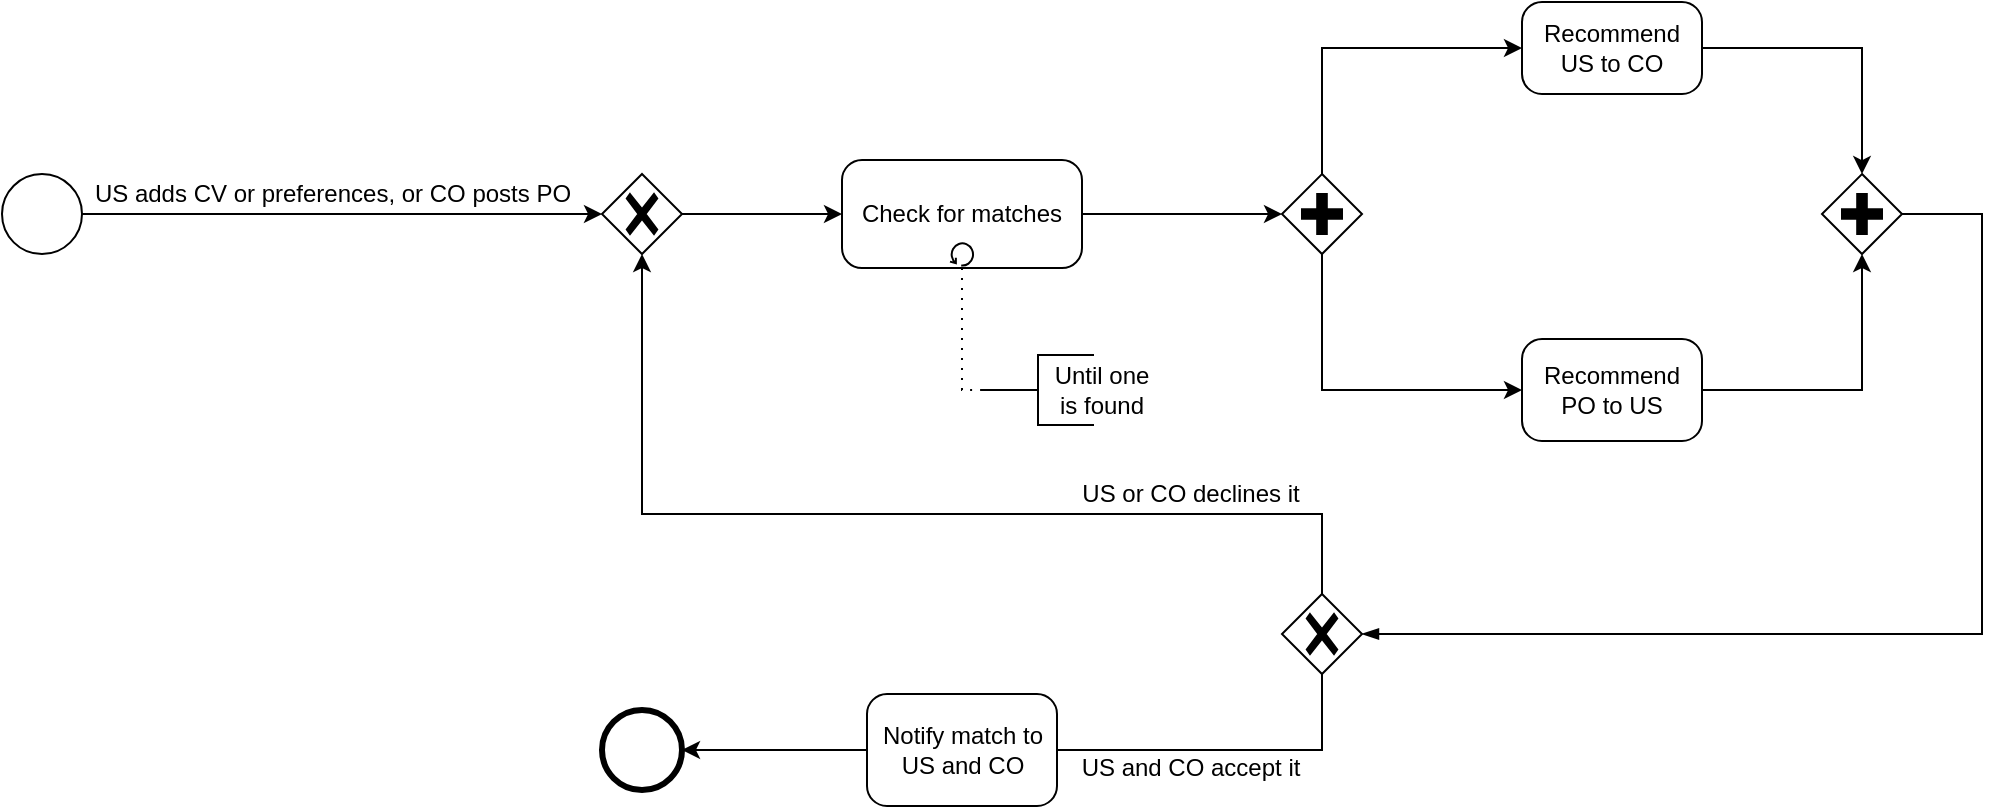 <mxfile version="26.0.3">
  <diagram name="Pagina-1" id="ok8vzLxNB-B3aby4T7vE">
    <mxGraphModel grid="1" page="1" gridSize="10" guides="1" tooltips="1" connect="1" arrows="1" fold="1" pageScale="1" pageWidth="1169" pageHeight="827" background="#FFFFFF" math="0" shadow="0">
      <root>
        <mxCell id="0" />
        <mxCell id="1" parent="0" />
        <mxCell id="xy68Vg4Ks9aW2WOaC_mA-28" value="" style="points=[[0.145,0.145,0],[0.5,0,0],[0.855,0.145,0],[1,0.5,0],[0.855,0.855,0],[0.5,1,0],[0.145,0.855,0],[0,0.5,0]];shape=mxgraph.bpmn.event;html=1;verticalLabelPosition=bottom;labelBackgroundColor=#ffffff;verticalAlign=top;align=center;perimeter=ellipsePerimeter;outlineConnect=0;aspect=fixed;outline=standard;symbol=general;" vertex="1" parent="1">
          <mxGeometry x="-1120" y="-713.97" width="40" height="40" as="geometry" />
        </mxCell>
        <mxCell id="xy68Vg4Ks9aW2WOaC_mA-29" value="" style="points=[[0.145,0.145,0],[0.5,0,0],[0.855,0.145,0],[1,0.5,0],[0.855,0.855,0],[0.5,1,0],[0.145,0.855,0],[0,0.5,0]];shape=mxgraph.bpmn.event;html=1;verticalLabelPosition=bottom;labelBackgroundColor=#ffffff;verticalAlign=top;align=center;perimeter=ellipsePerimeter;outlineConnect=0;aspect=fixed;outline=end;symbol=terminate2;" vertex="1" parent="1">
          <mxGeometry x="-819.999" y="-446.002" width="40" height="40" as="geometry" />
        </mxCell>
        <mxCell id="xy68Vg4Ks9aW2WOaC_mA-30" style="edgeStyle=orthogonalEdgeStyle;rounded=0;orthogonalLoop=1;jettySize=auto;html=1;exitX=1;exitY=0.5;exitDx=0;exitDy=0;exitPerimeter=0;entryX=0;entryY=0.5;entryDx=0;entryDy=0;entryPerimeter=0;" edge="1" parent="1" source="xy68Vg4Ks9aW2WOaC_mA-36" target="xy68Vg4Ks9aW2WOaC_mA-41">
          <mxGeometry relative="1" as="geometry">
            <mxPoint x="-479.999" y="-694.192" as="sourcePoint" />
            <mxPoint x="-396.67" y="-694.21" as="targetPoint" />
          </mxGeometry>
        </mxCell>
        <mxCell id="xy68Vg4Ks9aW2WOaC_mA-31" value="" style="points=[[0.25,0.25,0],[0.5,0,0],[0.75,0.25,0],[1,0.5,0],[0.75,0.75,0],[0.5,1,0],[0.25,0.75,0],[0,0.5,0]];shape=mxgraph.bpmn.gateway2;html=1;verticalLabelPosition=bottom;labelBackgroundColor=#ffffff;verticalAlign=top;align=center;perimeter=rhombusPerimeter;outlineConnect=0;outline=none;symbol=none;gwType=exclusive;" vertex="1" parent="1">
          <mxGeometry x="-820" y="-714" width="40" height="40" as="geometry" />
        </mxCell>
        <mxCell id="xy68Vg4Ks9aW2WOaC_mA-32" style="edgeStyle=orthogonalEdgeStyle;rounded=0;orthogonalLoop=1;jettySize=auto;html=1;entryX=0;entryY=0.5;entryDx=0;entryDy=0;entryPerimeter=0;" edge="1" parent="1" source="xy68Vg4Ks9aW2WOaC_mA-31" target="xy68Vg4Ks9aW2WOaC_mA-36">
          <mxGeometry relative="1" as="geometry">
            <mxPoint x="-607" y="-683" as="targetPoint" />
          </mxGeometry>
        </mxCell>
        <mxCell id="xy68Vg4Ks9aW2WOaC_mA-33" style="edgeStyle=orthogonalEdgeStyle;rounded=0;orthogonalLoop=1;jettySize=auto;html=1;entryX=0.5;entryY=1;entryDx=0;entryDy=0;entryPerimeter=0;exitX=1;exitY=0.5;exitDx=0;exitDy=0;exitPerimeter=0;" edge="1" parent="1" source="xy68Vg4Ks9aW2WOaC_mA-53" target="xy68Vg4Ks9aW2WOaC_mA-42">
          <mxGeometry relative="1" as="geometry">
            <mxPoint x="20.338" y="-756.315" as="targetPoint" />
            <mxPoint x="-120.329" y="-680.0" as="sourcePoint" />
          </mxGeometry>
        </mxCell>
        <mxCell id="xy68Vg4Ks9aW2WOaC_mA-34" value="" style="endArrow=classic;html=1;rounded=0;exitX=1;exitY=0.5;exitDx=0;exitDy=0;exitPerimeter=0;entryX=0;entryY=0.5;entryDx=0;entryDy=0;entryPerimeter=0;" edge="1" parent="1" source="xy68Vg4Ks9aW2WOaC_mA-28" target="xy68Vg4Ks9aW2WOaC_mA-31">
          <mxGeometry relative="1" as="geometry">
            <mxPoint x="-962.329" y="-677.402" as="sourcePoint" />
            <mxPoint x="-696.329" y="-677.402" as="targetPoint" />
          </mxGeometry>
        </mxCell>
        <mxCell id="xy68Vg4Ks9aW2WOaC_mA-35" value="&lt;font&gt;&lt;font style=&quot;font-size: 12px;&quot;&gt;US adds CV or preferences, or&amp;nbsp;&lt;/font&gt;&lt;/font&gt;&lt;span style=&quot;font-size: 12px;&quot;&gt;CO posts PO&lt;/span&gt;" style="edgeLabel;resizable=0;html=1;;align=center;verticalAlign=middle;" connectable="0" vertex="1" parent="xy68Vg4Ks9aW2WOaC_mA-34">
          <mxGeometry relative="1" as="geometry">
            <mxPoint x="-5" y="-10" as="offset" />
          </mxGeometry>
        </mxCell>
        <mxCell id="xy68Vg4Ks9aW2WOaC_mA-36" value="&lt;font&gt;Check for matches&lt;/font&gt;" style="points=[[0.25,0,0],[0.5,0,0],[0.75,0,0],[1,0.25,0],[1,0.5,0],[1,0.75,0],[0.75,1,0],[0.5,1,0],[0.25,1,0],[0,0.75,0],[0,0.5,0],[0,0.25,0]];shape=mxgraph.bpmn.task;whiteSpace=wrap;rectStyle=rounded;size=10;html=1;container=1;expand=0;collapsible=0;taskMarker=abstract;isLoopStandard=1;" vertex="1" parent="1">
          <mxGeometry x="-700" y="-720.99" width="120" height="54.04" as="geometry" />
        </mxCell>
        <mxCell id="xy68Vg4Ks9aW2WOaC_mA-37" value="" style="html=1;shape=mxgraph.flowchart.annotation_2;align=left;labelPosition=right;" vertex="1" parent="1">
          <mxGeometry x="-629.999" y="-623.502" width="56" height="35" as="geometry" />
        </mxCell>
        <mxCell id="xy68Vg4Ks9aW2WOaC_mA-38" value="" style="edgeStyle=elbowEdgeStyle;fontSize=12;html=1;endFill=0;startFill=0;endSize=6;startSize=6;dashed=1;dashPattern=1 4;endArrow=none;startArrow=none;rounded=0;exitX=0.5;exitY=1;exitDx=0;exitDy=0;exitPerimeter=0;" edge="1" parent="1" source="xy68Vg4Ks9aW2WOaC_mA-36" target="xy68Vg4Ks9aW2WOaC_mA-37">
          <mxGeometry width="160" relative="1" as="geometry">
            <mxPoint x="-600" y="-624" as="sourcePoint" />
            <mxPoint x="-469.329" y="-612.772" as="targetPoint" />
            <Array as="points">
              <mxPoint x="-640" y="-624" />
            </Array>
          </mxGeometry>
        </mxCell>
        <mxCell id="xy68Vg4Ks9aW2WOaC_mA-39" value="&lt;font&gt;Until one is found&lt;/font&gt;" style="text;html=1;strokeColor=none;fillColor=none;align=center;verticalAlign=middle;whiteSpace=wrap;rounded=0;" vertex="1" parent="1">
          <mxGeometry x="-600" y="-621" width="60" height="30" as="geometry" />
        </mxCell>
        <mxCell id="xy68Vg4Ks9aW2WOaC_mA-40" style="edgeStyle=orthogonalEdgeStyle;rounded=0;orthogonalLoop=1;jettySize=auto;html=1;exitX=0.5;exitY=1;exitDx=0;exitDy=0;exitPerimeter=0;entryX=0;entryY=0.5;entryDx=0;entryDy=0;entryPerimeter=0;" edge="1" parent="1" source="xy68Vg4Ks9aW2WOaC_mA-41" target="xy68Vg4Ks9aW2WOaC_mA-53">
          <mxGeometry relative="1" as="geometry">
            <mxPoint x="-241.993" y="-676.982" as="targetPoint" />
          </mxGeometry>
        </mxCell>
        <mxCell id="xy68Vg4Ks9aW2WOaC_mA-41" value="" style="points=[[0.25,0.25,0],[0.5,0,0],[0.75,0.25,0],[1,0.5,0],[0.75,0.75,0],[0.5,1,0],[0.25,0.75,0],[0,0.5,0]];shape=mxgraph.bpmn.gateway2;html=1;verticalLabelPosition=bottom;labelBackgroundColor=#ffffff;verticalAlign=top;align=center;perimeter=rhombusPerimeter;outlineConnect=0;outline=none;symbol=none;gwType=parallel;aspect=fixed;" vertex="1" parent="1">
          <mxGeometry x="-479.999" y="-713.972" width="40" height="40" as="geometry" />
        </mxCell>
        <mxCell id="xy68Vg4Ks9aW2WOaC_mA-42" value="" style="points=[[0.25,0.25,0],[0.5,0,0],[0.75,0.25,0],[1,0.5,0],[0.75,0.75,0],[0.5,1,0],[0.25,0.75,0],[0,0.5,0]];shape=mxgraph.bpmn.gateway2;html=1;verticalLabelPosition=bottom;labelBackgroundColor=#ffffff;verticalAlign=top;align=center;perimeter=rhombusPerimeter;outlineConnect=0;outline=none;symbol=none;gwType=parallel;aspect=fixed;" vertex="1" parent="1">
          <mxGeometry x="-209.999" y="-713.972" width="40" height="40" as="geometry" />
        </mxCell>
        <mxCell id="xy68Vg4Ks9aW2WOaC_mA-43" style="edgeStyle=orthogonalEdgeStyle;rounded=0;orthogonalLoop=1;jettySize=auto;html=1;entryX=0.5;entryY=0;entryDx=0;entryDy=0;entryPerimeter=0;exitX=1;exitY=0.5;exitDx=0;exitDy=0;exitPerimeter=0;" edge="1" parent="1" source="xy68Vg4Ks9aW2WOaC_mA-54" target="xy68Vg4Ks9aW2WOaC_mA-42">
          <mxGeometry relative="1" as="geometry">
            <mxPoint x="-96.33" y="-875.0" as="sourcePoint" />
          </mxGeometry>
        </mxCell>
        <mxCell id="xy68Vg4Ks9aW2WOaC_mA-44" value="" style="points=[[0.25,0.25,0],[0.5,0,0],[0.75,0.25,0],[1,0.5,0],[0.75,0.75,0],[0.5,1,0],[0.25,0.75,0],[0,0.5,0]];shape=mxgraph.bpmn.gateway2;html=1;verticalLabelPosition=bottom;labelBackgroundColor=#ffffff;verticalAlign=top;align=center;perimeter=rhombusPerimeter;outlineConnect=0;outline=none;symbol=none;gwType=exclusive;aspect=fixed;" vertex="1" parent="1">
          <mxGeometry x="-479.999" y="-504.002" width="40" height="40" as="geometry" />
        </mxCell>
        <mxCell id="xy68Vg4Ks9aW2WOaC_mA-45" value="" style="edgeStyle=elbowEdgeStyle;fontSize=12;html=1;endArrow=blockThin;endFill=1;rounded=0;exitX=1;exitY=0.5;exitDx=0;exitDy=0;exitPerimeter=0;entryX=1;entryY=0.5;entryDx=0;entryDy=0;entryPerimeter=0;" edge="1" parent="1" source="xy68Vg4Ks9aW2WOaC_mA-42" target="xy68Vg4Ks9aW2WOaC_mA-44">
          <mxGeometry width="160" relative="1" as="geometry">
            <mxPoint x="49.671" y="-786.982" as="sourcePoint" />
            <mxPoint x="-180" y="-484" as="targetPoint" />
            <Array as="points">
              <mxPoint x="-130" y="-584" />
            </Array>
          </mxGeometry>
        </mxCell>
        <mxCell id="xy68Vg4Ks9aW2WOaC_mA-46" value="" style="endArrow=classic;html=1;rounded=0;exitX=0.5;exitY=1;exitDx=0;exitDy=0;exitPerimeter=0;entryX=0;entryY=0.5;entryDx=0;entryDy=0;entryPerimeter=0;" edge="1" parent="1" source="xy68Vg4Ks9aW2WOaC_mA-44" target="xy68Vg4Ks9aW2WOaC_mA-52">
          <mxGeometry relative="1" as="geometry">
            <mxPoint x="563.671" y="-666.952" as="sourcePoint" />
            <mxPoint x="70.001" y="-666.532" as="targetPoint" />
            <Array as="points">
              <mxPoint x="-460" y="-426" />
            </Array>
          </mxGeometry>
        </mxCell>
        <mxCell id="xy68Vg4Ks9aW2WOaC_mA-47" value="&lt;span style=&quot;font-size: 12px;&quot;&gt;US and CO accept it&lt;/span&gt;" style="edgeLabel;resizable=0;html=1;;align=center;verticalAlign=middle;" connectable="0" vertex="1" parent="xy68Vg4Ks9aW2WOaC_mA-46">
          <mxGeometry relative="1" as="geometry">
            <mxPoint x="29" y="9" as="offset" />
          </mxGeometry>
        </mxCell>
        <mxCell id="xy68Vg4Ks9aW2WOaC_mA-49" value="" style="endArrow=classic;html=1;rounded=0;exitX=0.5;exitY=0;exitDx=0;exitDy=0;exitPerimeter=0;" edge="1" parent="1" source="xy68Vg4Ks9aW2WOaC_mA-44">
          <mxGeometry relative="1" as="geometry">
            <mxPoint x="-210" y="-544" as="sourcePoint" />
            <mxPoint x="-800" y="-674" as="targetPoint" />
            <Array as="points">
              <mxPoint x="-460" y="-544" />
              <mxPoint x="-610" y="-544" />
              <mxPoint x="-800" y="-544" />
            </Array>
          </mxGeometry>
        </mxCell>
        <mxCell id="xy68Vg4Ks9aW2WOaC_mA-50" value="&lt;span style=&quot;font-size: 12px;&quot;&gt;US or CO declines it&lt;/span&gt;" style="edgeLabel;resizable=0;html=1;;align=center;verticalAlign=middle;" connectable="0" vertex="1" parent="xy68Vg4Ks9aW2WOaC_mA-49">
          <mxGeometry relative="1" as="geometry">
            <mxPoint x="149" y="-10" as="offset" />
          </mxGeometry>
        </mxCell>
        <mxCell id="xy68Vg4Ks9aW2WOaC_mA-51" style="edgeStyle=orthogonalEdgeStyle;rounded=0;orthogonalLoop=1;jettySize=auto;html=1;entryX=0;entryY=0.5;entryDx=0;entryDy=0;entryPerimeter=0;exitX=0.5;exitY=0;exitDx=0;exitDy=0;exitPerimeter=0;" edge="1" parent="1" source="xy68Vg4Ks9aW2WOaC_mA-41" target="xy68Vg4Ks9aW2WOaC_mA-54">
          <mxGeometry relative="1" as="geometry">
            <mxPoint x="-243" y="-874.99" as="targetPoint" />
            <Array as="points">
              <mxPoint x="-460" y="-777" />
            </Array>
          </mxGeometry>
        </mxCell>
        <mxCell id="TIcVRbqNJz1KaMGMzhh5-4" style="edgeStyle=orthogonalEdgeStyle;rounded=0;orthogonalLoop=1;jettySize=auto;html=1;" edge="1" parent="1" source="xy68Vg4Ks9aW2WOaC_mA-52" target="xy68Vg4Ks9aW2WOaC_mA-29">
          <mxGeometry relative="1" as="geometry" />
        </mxCell>
        <mxCell id="xy68Vg4Ks9aW2WOaC_mA-52" value="&lt;font&gt;Notify match to US and CO&lt;/font&gt;" style="points=[[0.25,0,0],[0.5,0,0],[0.75,0,0],[1,0.25,0],[1,0.5,0],[1,0.75,0],[0.75,1,0],[0.5,1,0],[0.25,1,0],[0,0.75,0],[0,0.5,0],[0,0.25,0]];shape=mxgraph.bpmn.task;whiteSpace=wrap;rectStyle=rounded;size=10;html=1;container=1;expand=0;collapsible=0;taskMarker=abstract;" vertex="1" parent="1">
          <mxGeometry x="-687.5" y="-454" width="95" height="56" as="geometry" />
        </mxCell>
        <mxCell id="xy68Vg4Ks9aW2WOaC_mA-53" value="&lt;font&gt;Recommend PO to US&lt;/font&gt;" style="points=[[0.25,0,0],[0.5,0,0],[0.75,0,0],[1,0.25,0],[1,0.5,0],[1,0.75,0],[0.75,1,0],[0.5,1,0],[0.25,1,0],[0,0.75,0],[0,0.5,0],[0,0.25,0]];shape=mxgraph.bpmn.task;whiteSpace=wrap;rectStyle=rounded;size=10;html=1;container=1;expand=0;collapsible=0;taskMarker=abstract;" vertex="1" parent="1">
          <mxGeometry x="-360" y="-631.5" width="90" height="51" as="geometry" />
        </mxCell>
        <mxCell id="xy68Vg4Ks9aW2WOaC_mA-54" value="&lt;font&gt;Recommend US to CO&lt;/font&gt;" style="points=[[0.25,0,0],[0.5,0,0],[0.75,0,0],[1,0.25,0],[1,0.5,0],[1,0.75,0],[0.75,1,0],[0.5,1,0],[0.25,1,0],[0,0.75,0],[0,0.5,0],[0,0.25,0]];shape=mxgraph.bpmn.task;whiteSpace=wrap;rectStyle=rounded;size=10;html=1;container=1;expand=0;collapsible=0;taskMarker=abstract;" vertex="1" parent="1">
          <mxGeometry x="-360" y="-800" width="90" height="46" as="geometry" />
        </mxCell>
      </root>
    </mxGraphModel>
  </diagram>
</mxfile>
